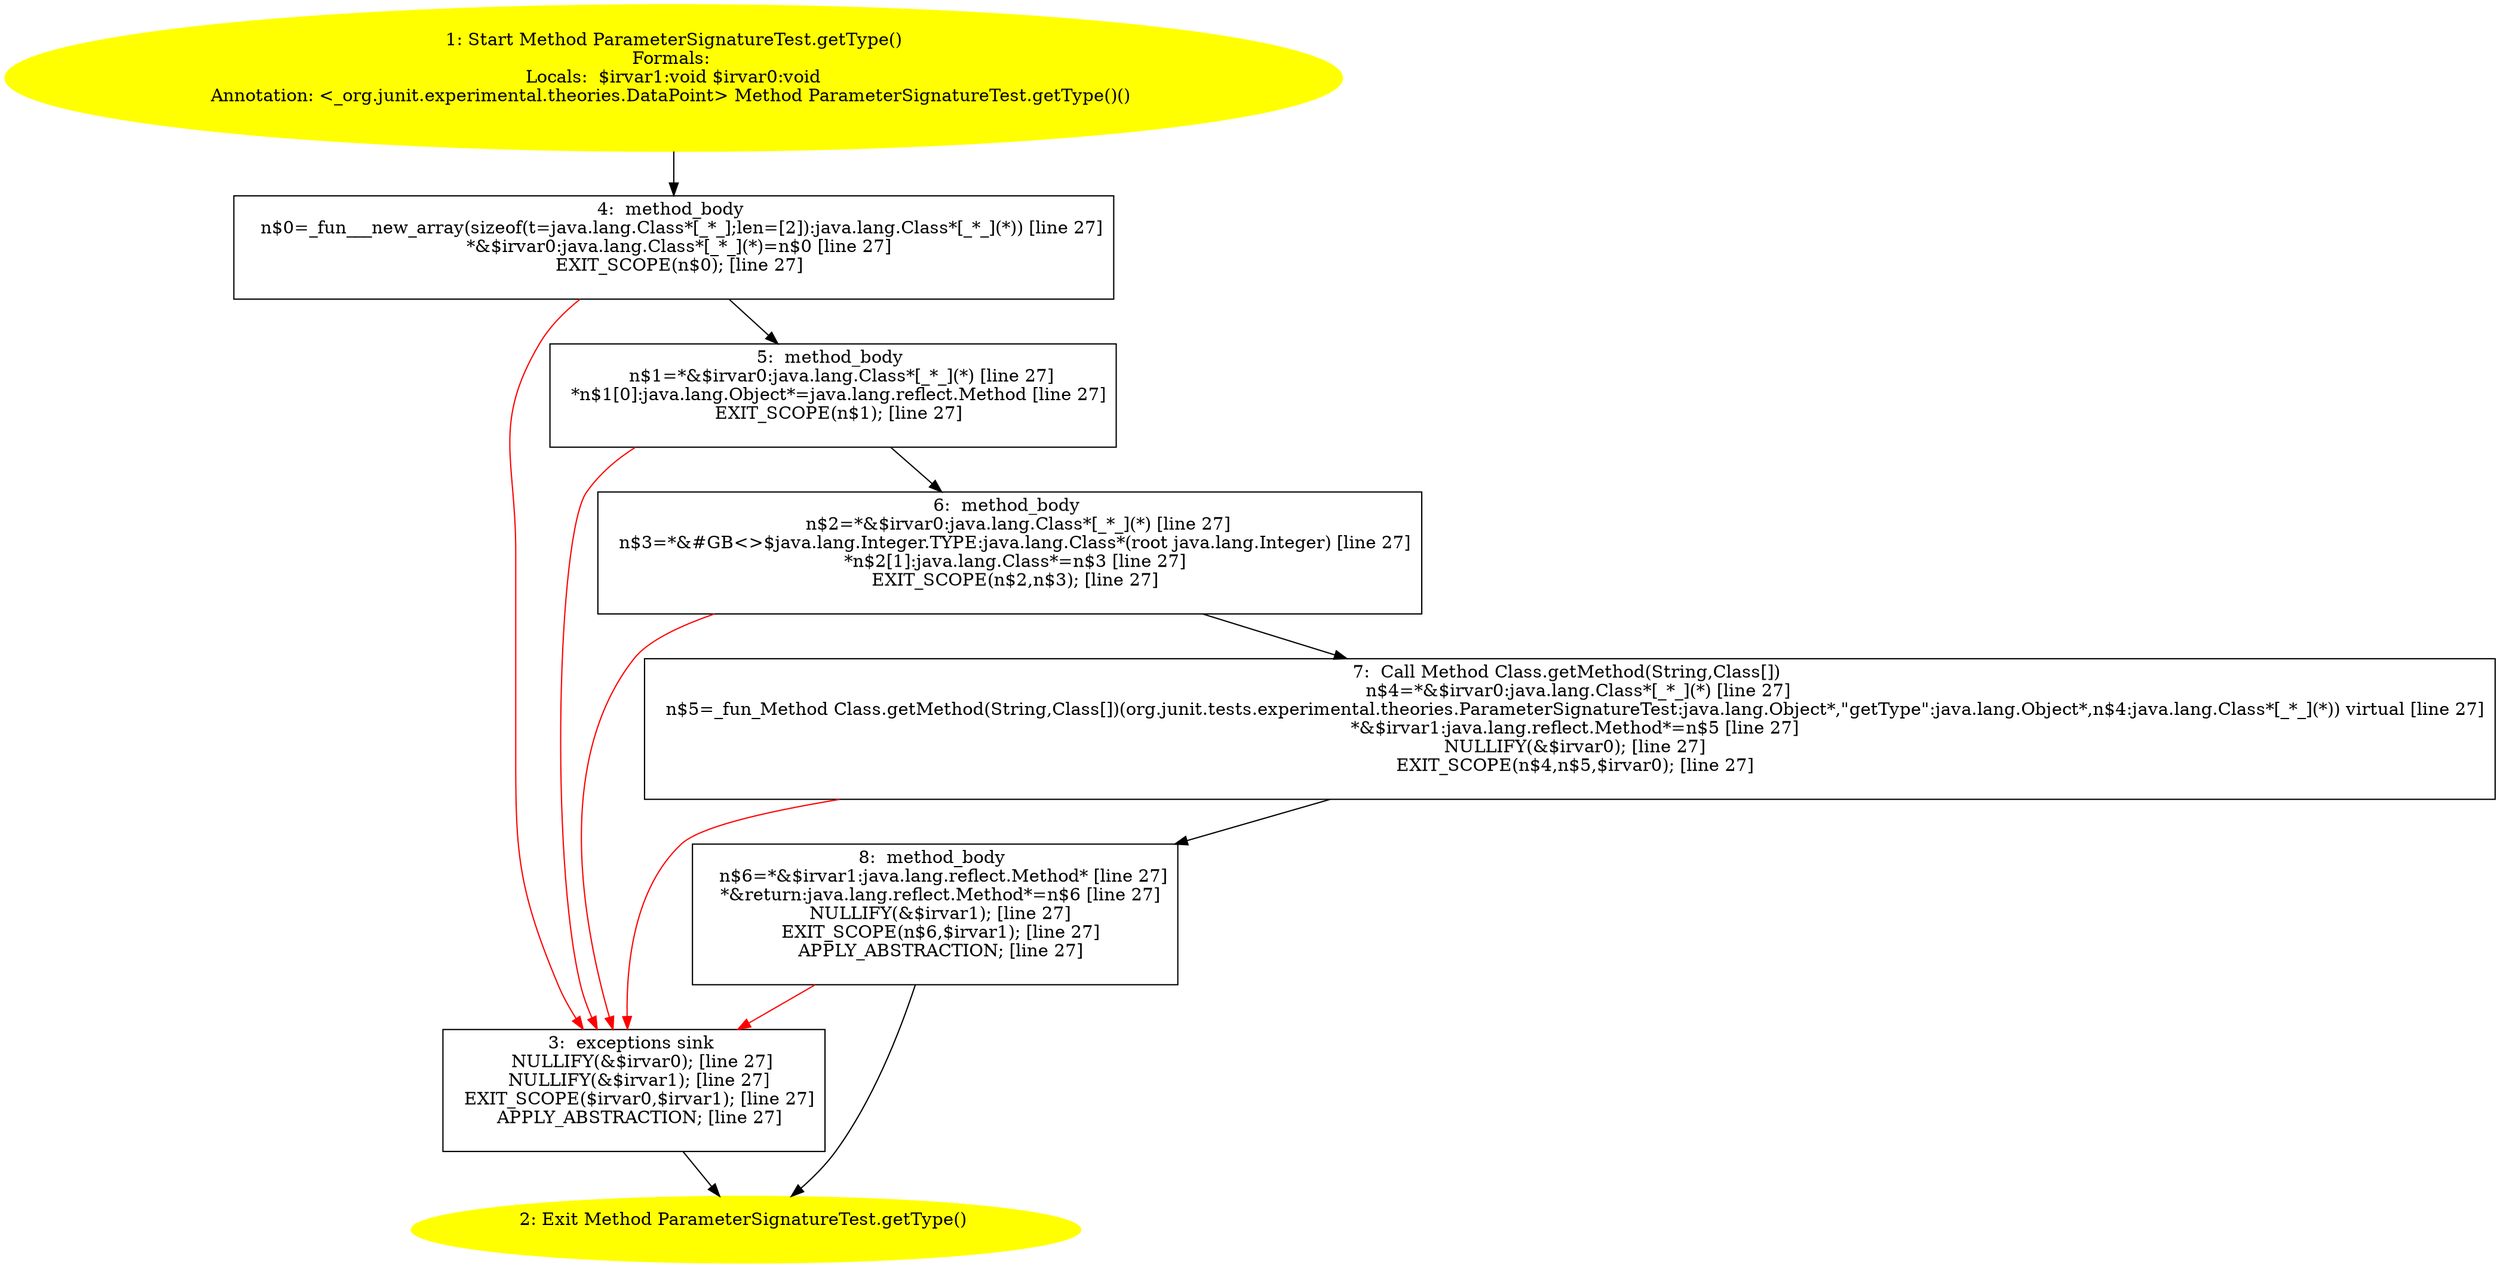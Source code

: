 /* @generated */
digraph cfg {
"org.junit.tests.experimental.theories.ParameterSignatureTest.getType():java.lang.reflect.Method.d8e245bb4de15ded3bb58fa963d28671_1" [label="1: Start Method ParameterSignatureTest.getType()\nFormals: \nLocals:  $irvar1:void $irvar0:void\nAnnotation: <_org.junit.experimental.theories.DataPoint> Method ParameterSignatureTest.getType()() \n  " color=yellow style=filled]
	

	 "org.junit.tests.experimental.theories.ParameterSignatureTest.getType():java.lang.reflect.Method.d8e245bb4de15ded3bb58fa963d28671_1" -> "org.junit.tests.experimental.theories.ParameterSignatureTest.getType():java.lang.reflect.Method.d8e245bb4de15ded3bb58fa963d28671_4" ;
"org.junit.tests.experimental.theories.ParameterSignatureTest.getType():java.lang.reflect.Method.d8e245bb4de15ded3bb58fa963d28671_2" [label="2: Exit Method ParameterSignatureTest.getType() \n  " color=yellow style=filled]
	

"org.junit.tests.experimental.theories.ParameterSignatureTest.getType():java.lang.reflect.Method.d8e245bb4de15ded3bb58fa963d28671_3" [label="3:  exceptions sink \n   NULLIFY(&$irvar0); [line 27]\n  NULLIFY(&$irvar1); [line 27]\n  EXIT_SCOPE($irvar0,$irvar1); [line 27]\n  APPLY_ABSTRACTION; [line 27]\n " shape="box"]
	

	 "org.junit.tests.experimental.theories.ParameterSignatureTest.getType():java.lang.reflect.Method.d8e245bb4de15ded3bb58fa963d28671_3" -> "org.junit.tests.experimental.theories.ParameterSignatureTest.getType():java.lang.reflect.Method.d8e245bb4de15ded3bb58fa963d28671_2" ;
"org.junit.tests.experimental.theories.ParameterSignatureTest.getType():java.lang.reflect.Method.d8e245bb4de15ded3bb58fa963d28671_4" [label="4:  method_body \n   n$0=_fun___new_array(sizeof(t=java.lang.Class*[_*_];len=[2]):java.lang.Class*[_*_](*)) [line 27]\n  *&$irvar0:java.lang.Class*[_*_](*)=n$0 [line 27]\n  EXIT_SCOPE(n$0); [line 27]\n " shape="box"]
	

	 "org.junit.tests.experimental.theories.ParameterSignatureTest.getType():java.lang.reflect.Method.d8e245bb4de15ded3bb58fa963d28671_4" -> "org.junit.tests.experimental.theories.ParameterSignatureTest.getType():java.lang.reflect.Method.d8e245bb4de15ded3bb58fa963d28671_5" ;
	 "org.junit.tests.experimental.theories.ParameterSignatureTest.getType():java.lang.reflect.Method.d8e245bb4de15ded3bb58fa963d28671_4" -> "org.junit.tests.experimental.theories.ParameterSignatureTest.getType():java.lang.reflect.Method.d8e245bb4de15ded3bb58fa963d28671_3" [color="red" ];
"org.junit.tests.experimental.theories.ParameterSignatureTest.getType():java.lang.reflect.Method.d8e245bb4de15ded3bb58fa963d28671_5" [label="5:  method_body \n   n$1=*&$irvar0:java.lang.Class*[_*_](*) [line 27]\n  *n$1[0]:java.lang.Object*=java.lang.reflect.Method [line 27]\n  EXIT_SCOPE(n$1); [line 27]\n " shape="box"]
	

	 "org.junit.tests.experimental.theories.ParameterSignatureTest.getType():java.lang.reflect.Method.d8e245bb4de15ded3bb58fa963d28671_5" -> "org.junit.tests.experimental.theories.ParameterSignatureTest.getType():java.lang.reflect.Method.d8e245bb4de15ded3bb58fa963d28671_6" ;
	 "org.junit.tests.experimental.theories.ParameterSignatureTest.getType():java.lang.reflect.Method.d8e245bb4de15ded3bb58fa963d28671_5" -> "org.junit.tests.experimental.theories.ParameterSignatureTest.getType():java.lang.reflect.Method.d8e245bb4de15ded3bb58fa963d28671_3" [color="red" ];
"org.junit.tests.experimental.theories.ParameterSignatureTest.getType():java.lang.reflect.Method.d8e245bb4de15ded3bb58fa963d28671_6" [label="6:  method_body \n   n$2=*&$irvar0:java.lang.Class*[_*_](*) [line 27]\n  n$3=*&#GB<>$java.lang.Integer.TYPE:java.lang.Class*(root java.lang.Integer) [line 27]\n  *n$2[1]:java.lang.Class*=n$3 [line 27]\n  EXIT_SCOPE(n$2,n$3); [line 27]\n " shape="box"]
	

	 "org.junit.tests.experimental.theories.ParameterSignatureTest.getType():java.lang.reflect.Method.d8e245bb4de15ded3bb58fa963d28671_6" -> "org.junit.tests.experimental.theories.ParameterSignatureTest.getType():java.lang.reflect.Method.d8e245bb4de15ded3bb58fa963d28671_7" ;
	 "org.junit.tests.experimental.theories.ParameterSignatureTest.getType():java.lang.reflect.Method.d8e245bb4de15ded3bb58fa963d28671_6" -> "org.junit.tests.experimental.theories.ParameterSignatureTest.getType():java.lang.reflect.Method.d8e245bb4de15ded3bb58fa963d28671_3" [color="red" ];
"org.junit.tests.experimental.theories.ParameterSignatureTest.getType():java.lang.reflect.Method.d8e245bb4de15ded3bb58fa963d28671_7" [label="7:  Call Method Class.getMethod(String,Class[]) \n   n$4=*&$irvar0:java.lang.Class*[_*_](*) [line 27]\n  n$5=_fun_Method Class.getMethod(String,Class[])(org.junit.tests.experimental.theories.ParameterSignatureTest:java.lang.Object*,\"getType\":java.lang.Object*,n$4:java.lang.Class*[_*_](*)) virtual [line 27]\n  *&$irvar1:java.lang.reflect.Method*=n$5 [line 27]\n  NULLIFY(&$irvar0); [line 27]\n  EXIT_SCOPE(n$4,n$5,$irvar0); [line 27]\n " shape="box"]
	

	 "org.junit.tests.experimental.theories.ParameterSignatureTest.getType():java.lang.reflect.Method.d8e245bb4de15ded3bb58fa963d28671_7" -> "org.junit.tests.experimental.theories.ParameterSignatureTest.getType():java.lang.reflect.Method.d8e245bb4de15ded3bb58fa963d28671_8" ;
	 "org.junit.tests.experimental.theories.ParameterSignatureTest.getType():java.lang.reflect.Method.d8e245bb4de15ded3bb58fa963d28671_7" -> "org.junit.tests.experimental.theories.ParameterSignatureTest.getType():java.lang.reflect.Method.d8e245bb4de15ded3bb58fa963d28671_3" [color="red" ];
"org.junit.tests.experimental.theories.ParameterSignatureTest.getType():java.lang.reflect.Method.d8e245bb4de15ded3bb58fa963d28671_8" [label="8:  method_body \n   n$6=*&$irvar1:java.lang.reflect.Method* [line 27]\n  *&return:java.lang.reflect.Method*=n$6 [line 27]\n  NULLIFY(&$irvar1); [line 27]\n  EXIT_SCOPE(n$6,$irvar1); [line 27]\n  APPLY_ABSTRACTION; [line 27]\n " shape="box"]
	

	 "org.junit.tests.experimental.theories.ParameterSignatureTest.getType():java.lang.reflect.Method.d8e245bb4de15ded3bb58fa963d28671_8" -> "org.junit.tests.experimental.theories.ParameterSignatureTest.getType():java.lang.reflect.Method.d8e245bb4de15ded3bb58fa963d28671_2" ;
	 "org.junit.tests.experimental.theories.ParameterSignatureTest.getType():java.lang.reflect.Method.d8e245bb4de15ded3bb58fa963d28671_8" -> "org.junit.tests.experimental.theories.ParameterSignatureTest.getType():java.lang.reflect.Method.d8e245bb4de15ded3bb58fa963d28671_3" [color="red" ];
}
